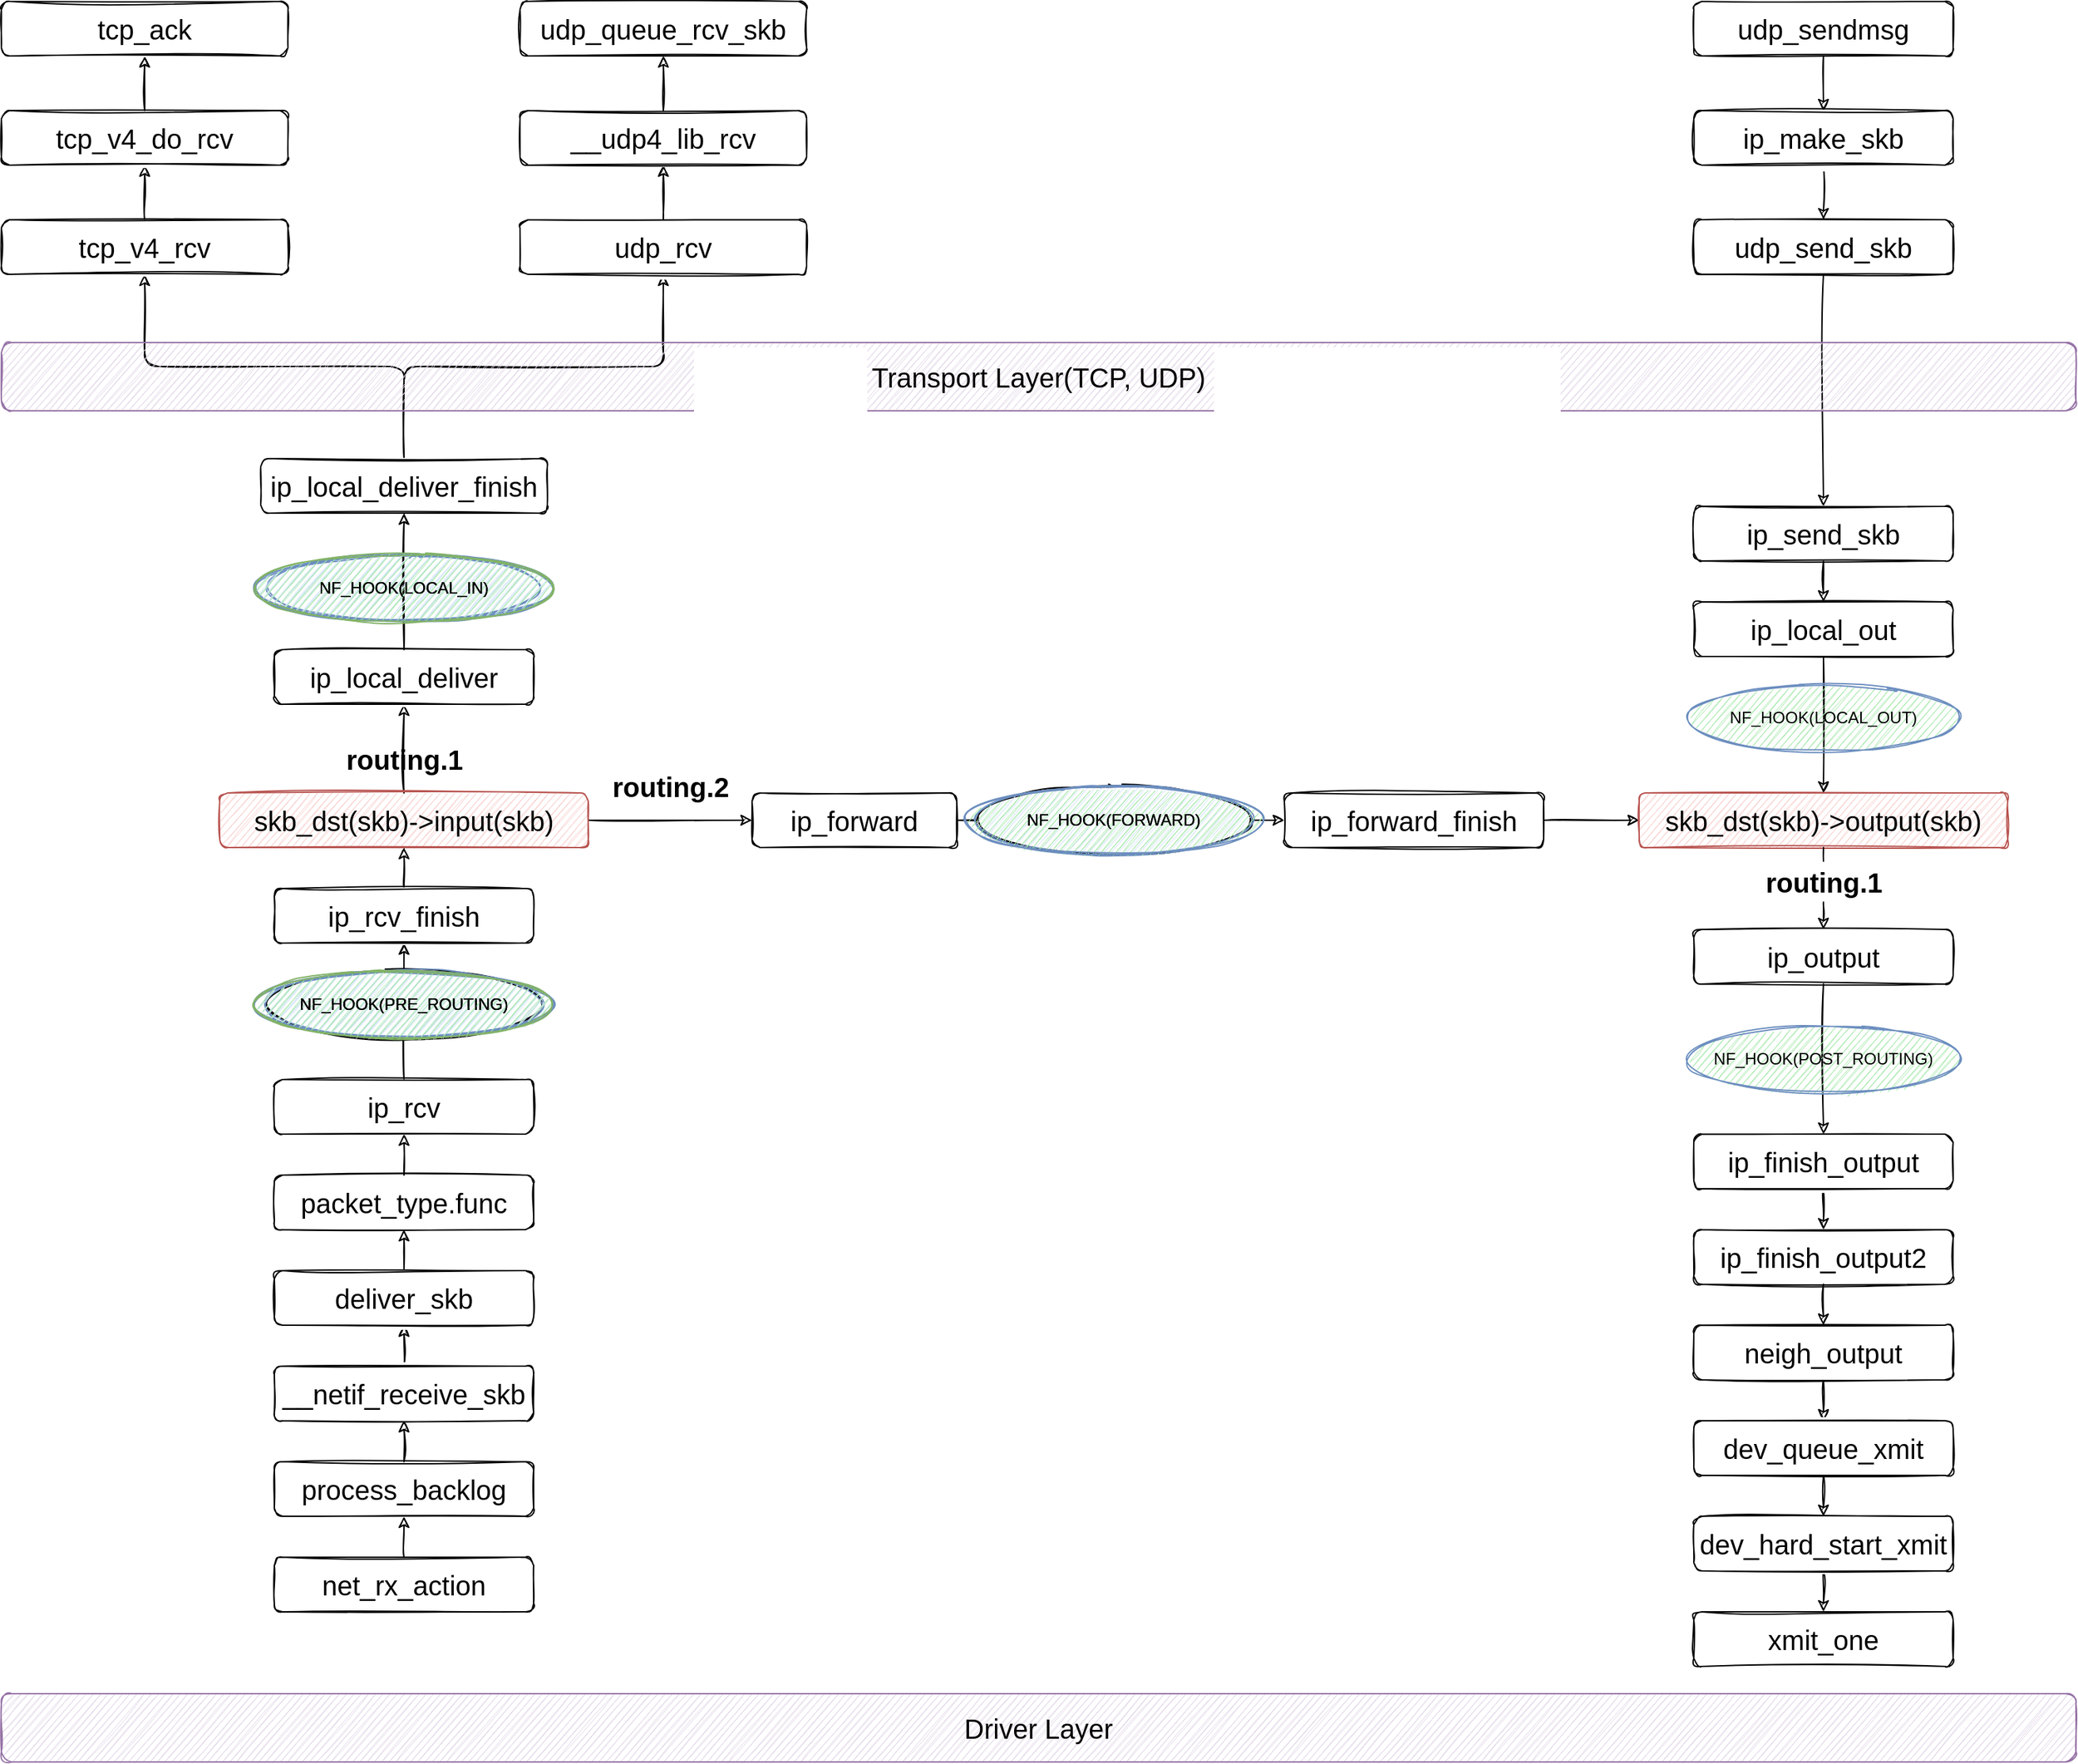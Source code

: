 <mxfile version="16.0.0" type="device" pages="3"><diagram id="WF8TQDrix8E3Pu3KkRuC" name="outline"><mxGraphModel dx="3038" dy="2431" grid="1" gridSize="10" guides="1" tooltips="1" connect="1" arrows="1" fold="1" page="1" pageScale="1" pageWidth="850" pageHeight="1100" math="1" shadow="0"><root><mxCell id="0"/><mxCell id="1" parent="0"/><mxCell id="8" style="edgeStyle=none;html=1;entryX=0.5;entryY=1;entryDx=0;entryDy=0;sketch=1;" parent="1" source="3" target="4" edge="1"><mxGeometry relative="1" as="geometry"/></mxCell><mxCell id="3" value="net_rx_action" style="whiteSpace=wrap;html=1;fontSize=20;sketch=1;rounded=1;" parent="1" vertex="1"><mxGeometry x="160" y="420" width="190" height="40" as="geometry"/></mxCell><mxCell id="9" style="edgeStyle=none;html=1;entryX=0.5;entryY=1;entryDx=0;entryDy=0;sketch=1;" parent="1" source="4" target="5" edge="1"><mxGeometry relative="1" as="geometry"/></mxCell><mxCell id="4" value="process_backlog" style="whiteSpace=wrap;html=1;fontSize=20;sketch=1;rounded=1;" parent="1" vertex="1"><mxGeometry x="160" y="350" width="190" height="40" as="geometry"/></mxCell><mxCell id="10" style="edgeStyle=none;html=1;entryX=0.5;entryY=1;entryDx=0;entryDy=0;sketch=1;" parent="1" source="5" target="6" edge="1"><mxGeometry relative="1" as="geometry"/></mxCell><mxCell id="5" value="__netif_receive_skb" style="whiteSpace=wrap;html=1;fontSize=20;sketch=1;rounded=1;" parent="1" vertex="1"><mxGeometry x="160" y="280" width="190" height="40" as="geometry"/></mxCell><mxCell id="11" style="edgeStyle=none;html=1;sketch=1;" parent="1" source="6" target="7" edge="1"><mxGeometry relative="1" as="geometry"/></mxCell><mxCell id="6" value="deliver_skb" style="whiteSpace=wrap;html=1;fontSize=20;sketch=1;rounded=1;" parent="1" vertex="1"><mxGeometry x="160" y="210" width="190" height="40" as="geometry"/></mxCell><mxCell id="14" style="edgeStyle=none;html=1;entryX=0.5;entryY=1;entryDx=0;entryDy=0;sketch=1;" parent="1" source="7" target="13" edge="1"><mxGeometry relative="1" as="geometry"/></mxCell><mxCell id="7" value="packet_type.func" style="whiteSpace=wrap;html=1;fontSize=20;sketch=1;rounded=1;" parent="1" vertex="1"><mxGeometry x="160" y="140" width="190" height="40" as="geometry"/></mxCell><mxCell id="16" style="edgeStyle=none;html=1;entryX=0.5;entryY=1;entryDx=0;entryDy=0;sketch=1;" parent="1" source="13" target="15" edge="1"><mxGeometry relative="1" as="geometry"/></mxCell><mxCell id="13" value="ip_rcv" style="whiteSpace=wrap;html=1;fontSize=20;sketch=1;rounded=1;" parent="1" vertex="1"><mxGeometry x="160" y="70" width="190" height="40" as="geometry"/></mxCell><mxCell id="19" style="edgeStyle=none;html=1;entryX=0.5;entryY=1;entryDx=0;entryDy=0;sketch=1;" parent="1" source="15" target="18" edge="1"><mxGeometry relative="1" as="geometry"/></mxCell><mxCell id="15" value="ip_rcv_finish" style="whiteSpace=wrap;html=1;fontSize=20;sketch=1;rounded=1;" parent="1" vertex="1"><mxGeometry x="160" y="-70" width="190" height="40" as="geometry"/></mxCell><mxCell id="17" value="NF_HOOK(PRE_ROUTING)" style="ellipse;whiteSpace=wrap;html=1;sketch=1;rounded=1;" parent="1" vertex="1"><mxGeometry x="150" y="-10" width="210" height="50" as="geometry"/></mxCell><mxCell id="22" style="edgeStyle=none;html=1;sketch=1;" parent="1" source="18" target="21" edge="1"><mxGeometry relative="1" as="geometry"/></mxCell><mxCell id="23" style="edgeStyle=none;html=1;entryX=0.5;entryY=1;entryDx=0;entryDy=0;sketch=1;" parent="1" source="18" target="20" edge="1"><mxGeometry relative="1" as="geometry"/></mxCell><mxCell id="18" value="skb_dst(skb)-&amp;gt;input(skb)" style="whiteSpace=wrap;html=1;fontSize=20;sketch=1;rounded=1;fillColor=#f8cecc;strokeColor=#b85450;" parent="1" vertex="1"><mxGeometry x="120" y="-140" width="270" height="40" as="geometry"/></mxCell><mxCell id="25" style="edgeStyle=none;html=1;sketch=1;" parent="1" source="20" target="24" edge="1"><mxGeometry relative="1" as="geometry"/></mxCell><mxCell id="20" value="ip_local_deliver" style="whiteSpace=wrap;html=1;fontSize=20;sketch=1;rounded=1;" parent="1" vertex="1"><mxGeometry x="160" y="-245" width="190" height="40" as="geometry"/></mxCell><mxCell id="35" style="edgeStyle=none;html=1;entryX=0;entryY=0.5;entryDx=0;entryDy=0;sketch=1;" parent="1" source="21" target="34" edge="1"><mxGeometry relative="1" as="geometry"><mxPoint x="780" y="-120" as="targetPoint"/></mxGeometry></mxCell><mxCell id="21" value="ip_forward" style="whiteSpace=wrap;html=1;fontSize=20;sketch=1;rounded=1;" parent="1" vertex="1"><mxGeometry x="510" y="-140" width="150" height="40" as="geometry"/></mxCell><mxCell id="uqpoFoul3p_Z3pqcFlaH-84" style="edgeStyle=orthogonalEdgeStyle;rounded=1;sketch=1;orthogonalLoop=1;jettySize=auto;html=1;entryX=0.5;entryY=1;entryDx=0;entryDy=0;fontSize=20;" parent="1" source="24" target="27" edge="1"><mxGeometry relative="1" as="geometry"/></mxCell><mxCell id="uqpoFoul3p_Z3pqcFlaH-85" style="edgeStyle=orthogonalEdgeStyle;rounded=1;sketch=1;orthogonalLoop=1;jettySize=auto;html=1;entryX=0.5;entryY=1;entryDx=0;entryDy=0;fontSize=20;" parent="1" source="24" target="uqpoFoul3p_Z3pqcFlaH-79" edge="1"><mxGeometry relative="1" as="geometry"/></mxCell><mxCell id="24" value="ip_local_deliver_finish" style="whiteSpace=wrap;html=1;fontSize=20;sketch=1;rounded=1;" parent="1" vertex="1"><mxGeometry x="150" y="-385" width="210" height="40" as="geometry"/></mxCell><mxCell id="26" value="NF_HOOK(LOCAL_IN)" style="ellipse;whiteSpace=wrap;html=1;sketch=1;rounded=1;fillColor=#dae8fc;strokeColor=#6c8ebf;" parent="1" vertex="1"><mxGeometry x="150" y="-315" width="210" height="50" as="geometry"/></mxCell><mxCell id="30" style="edgeStyle=none;html=1;entryX=0.5;entryY=1;entryDx=0;entryDy=0;sketch=1;" parent="1" source="27" target="29" edge="1"><mxGeometry relative="1" as="geometry"/></mxCell><mxCell id="27" value="tcp_v4_rcv" style="whiteSpace=wrap;html=1;fontSize=20;sketch=1;rounded=1;" parent="1" vertex="1"><mxGeometry x="-40" y="-560" width="210" height="40" as="geometry"/></mxCell><mxCell id="33" style="edgeStyle=none;html=1;entryX=0.5;entryY=1;entryDx=0;entryDy=0;sketch=1;" parent="1" source="29" target="31" edge="1"><mxGeometry relative="1" as="geometry"/></mxCell><mxCell id="29" value="tcp_v4_do_rcv" style="whiteSpace=wrap;html=1;fontSize=20;sketch=1;rounded=1;" parent="1" vertex="1"><mxGeometry x="-40" y="-640" width="210" height="40" as="geometry"/></mxCell><mxCell id="31" value="tcp_ack" style="whiteSpace=wrap;html=1;fontSize=20;sketch=1;rounded=1;" parent="1" vertex="1"><mxGeometry x="-40" y="-720" width="210" height="40" as="geometry"/></mxCell><mxCell id="38" style="edgeStyle=none;html=1;sketch=1;" parent="1" source="34" target="37" edge="1"><mxGeometry relative="1" as="geometry"/></mxCell><mxCell id="34" value="ip_forward_finish" style="whiteSpace=wrap;html=1;fontSize=20;sketch=1;rounded=1;" parent="1" vertex="1"><mxGeometry x="900" y="-140" width="190" height="40" as="geometry"/></mxCell><mxCell id="36" value="NF_HOOK(FORWARD)" style="ellipse;whiteSpace=wrap;html=1;sketch=1;rounded=1;" parent="1" vertex="1"><mxGeometry x="670" y="-145" width="210" height="50" as="geometry"/></mxCell><mxCell id="40" style="edgeStyle=none;html=1;entryX=0.5;entryY=0;entryDx=0;entryDy=0;sketch=1;startArrow=none;" parent="1" source="uqpoFoul3p_Z3pqcFlaH-86" target="39" edge="1"><mxGeometry relative="1" as="geometry"/></mxCell><mxCell id="37" value="skb_dst(skb)-&amp;gt;output(skb)" style="whiteSpace=wrap;html=1;fontSize=20;sketch=1;rounded=1;fillColor=#f8cecc;strokeColor=#b85450;" parent="1" vertex="1"><mxGeometry x="1160" y="-140" width="270" height="40" as="geometry"/></mxCell><mxCell id="43" style="edgeStyle=none;html=1;entryX=0.5;entryY=0;entryDx=0;entryDy=0;sketch=1;" parent="1" source="39" target="41" edge="1"><mxGeometry relative="1" as="geometry"/></mxCell><mxCell id="39" value="ip_output" style="whiteSpace=wrap;html=1;fontSize=20;sketch=1;rounded=1;" parent="1" vertex="1"><mxGeometry x="1200" y="-40" width="190" height="40" as="geometry"/></mxCell><mxCell id="44" style="edgeStyle=none;html=1;sketch=1;" parent="1" source="41" target="42" edge="1"><mxGeometry relative="1" as="geometry"/></mxCell><mxCell id="41" value="ip_finish_output" style="whiteSpace=wrap;html=1;fontSize=20;sketch=1;rounded=1;" parent="1" vertex="1"><mxGeometry x="1200" y="110" width="190" height="40" as="geometry"/></mxCell><mxCell id="50" style="edgeStyle=none;html=1;entryX=0.5;entryY=0;entryDx=0;entryDy=0;sketch=1;" parent="1" source="42" target="46" edge="1"><mxGeometry relative="1" as="geometry"/></mxCell><mxCell id="42" value="ip_finish_output2" style="whiteSpace=wrap;html=1;fontSize=20;sketch=1;rounded=1;" parent="1" vertex="1"><mxGeometry x="1200" y="180" width="190" height="40" as="geometry"/></mxCell><mxCell id="45" value="NF_HOOK(POST_ROUTING)" style="ellipse;whiteSpace=wrap;html=1;sketch=1;rounded=1;fillColor=#A2E8A7;strokeColor=#6c8ebf;" parent="1" vertex="1"><mxGeometry x="1190" y="30" width="210" height="50" as="geometry"/></mxCell><mxCell id="51" style="edgeStyle=none;html=1;entryX=0.5;entryY=0;entryDx=0;entryDy=0;sketch=1;" parent="1" source="46" target="47" edge="1"><mxGeometry relative="1" as="geometry"/></mxCell><mxCell id="46" value="neigh_output" style="whiteSpace=wrap;html=1;fontSize=20;sketch=1;rounded=1;" parent="1" vertex="1"><mxGeometry x="1200" y="250" width="190" height="40" as="geometry"/></mxCell><mxCell id="52" style="edgeStyle=none;html=1;entryX=0.5;entryY=0;entryDx=0;entryDy=0;sketch=1;" parent="1" source="47" target="48" edge="1"><mxGeometry relative="1" as="geometry"/></mxCell><mxCell id="47" value="dev_queue_xmit" style="whiteSpace=wrap;html=1;fontSize=20;sketch=1;rounded=1;" parent="1" vertex="1"><mxGeometry x="1200" y="320" width="190" height="40" as="geometry"/></mxCell><mxCell id="69" style="edgeStyle=none;html=1;entryX=0.5;entryY=0;entryDx=0;entryDy=0;sketch=1;" parent="1" source="48" target="70" edge="1"><mxGeometry relative="1" as="geometry"><mxPoint x="1295" y="560" as="targetPoint"/></mxGeometry></mxCell><mxCell id="48" value="dev_hard_start_xmit" style="whiteSpace=wrap;html=1;fontSize=20;sketch=1;rounded=1;" parent="1" vertex="1"><mxGeometry x="1200" y="390" width="190" height="40" as="geometry"/></mxCell><mxCell id="61" style="edgeStyle=none;html=1;sketch=1;" parent="1" source="53" target="54" edge="1"><mxGeometry relative="1" as="geometry"/></mxCell><mxCell id="53" value="udp_send_skb" style="whiteSpace=wrap;html=1;fontSize=20;sketch=1;rounded=1;" parent="1" vertex="1"><mxGeometry x="1200" y="-560" width="190" height="40" as="geometry"/></mxCell><mxCell id="60" style="edgeStyle=none;html=1;entryX=0.5;entryY=0;entryDx=0;entryDy=0;sketch=1;" parent="1" source="54" target="55" edge="1"><mxGeometry relative="1" as="geometry"/></mxCell><mxCell id="54" value="ip_send_skb" style="whiteSpace=wrap;html=1;fontSize=20;sketch=1;rounded=1;" parent="1" vertex="1"><mxGeometry x="1200" y="-350" width="190" height="40" as="geometry"/></mxCell><mxCell id="59" style="edgeStyle=none;html=1;entryX=0.5;entryY=0;entryDx=0;entryDy=0;sketch=1;" parent="1" source="55" target="37" edge="1"><mxGeometry relative="1" as="geometry"/></mxCell><mxCell id="55" value="ip_local_out" style="whiteSpace=wrap;html=1;fontSize=20;sketch=1;rounded=1;" parent="1" vertex="1"><mxGeometry x="1200" y="-280" width="190" height="40" as="geometry"/></mxCell><mxCell id="58" value="NF_HOOK(LOCAL_OUT)" style="ellipse;whiteSpace=wrap;html=1;sketch=1;rounded=1;fillColor=#A2E8A7;strokeColor=#6c8ebf;" parent="1" vertex="1"><mxGeometry x="1190" y="-220" width="210" height="50" as="geometry"/></mxCell><mxCell id="68" style="edgeStyle=none;html=1;sketch=1;" parent="1" source="64" target="66" edge="1"><mxGeometry relative="1" as="geometry"/></mxCell><mxCell id="64" value="udp_sendmsg" style="whiteSpace=wrap;html=1;fontSize=20;sketch=1;rounded=1;" parent="1" vertex="1"><mxGeometry x="1200" y="-720" width="190" height="40" as="geometry"/></mxCell><mxCell id="67" style="edgeStyle=none;html=1;sketch=1;" parent="1" source="66" target="53" edge="1"><mxGeometry relative="1" as="geometry"/></mxCell><mxCell id="66" value="ip_make_skb" style="whiteSpace=wrap;html=1;fontSize=20;sketch=1;rounded=1;" parent="1" vertex="1"><mxGeometry x="1200" y="-640" width="190" height="40" as="geometry"/></mxCell><mxCell id="70" value="xmit_one" style="whiteSpace=wrap;html=1;fontSize=20;sketch=1;rounded=1;" parent="1" vertex="1"><mxGeometry x="1200" y="460" width="190" height="40" as="geometry"/></mxCell><mxCell id="uqpoFoul3p_Z3pqcFlaH-72" value="NF_HOOK(PRE_ROUTING)" style="ellipse;whiteSpace=wrap;html=1;sketch=1;rounded=1;fillColor=#dae8fc;strokeColor=#6c8ebf;" parent="1" vertex="1"><mxGeometry x="150" y="-10" width="210" height="50" as="geometry"/></mxCell><mxCell id="uqpoFoul3p_Z3pqcFlaH-73" value="NF_HOOK(FORWARD)" style="ellipse;whiteSpace=wrap;html=1;sketch=1;rounded=1;fillColor=#dae8fc;strokeColor=#6c8ebf;" parent="1" vertex="1"><mxGeometry x="670" y="-145" width="210" height="50" as="geometry"/></mxCell><mxCell id="uqpoFoul3p_Z3pqcFlaH-77" value="routing.1" style="text;html=1;align=center;verticalAlign=middle;resizable=0;points=[];autosize=1;strokeColor=none;fillColor=none;fontSize=20;fontStyle=1" parent="1" vertex="1"><mxGeometry x="205" y="-180" width="100" height="30" as="geometry"/></mxCell><mxCell id="uqpoFoul3p_Z3pqcFlaH-78" value="routing.2" style="text;html=1;align=center;verticalAlign=middle;resizable=0;points=[];autosize=1;strokeColor=none;fillColor=none;fontSize=20;fontStyle=1" parent="1" vertex="1"><mxGeometry x="400" y="-160" width="100" height="30" as="geometry"/></mxCell><mxCell id="uqpoFoul3p_Z3pqcFlaH-81" style="edgeStyle=orthogonalEdgeStyle;rounded=1;sketch=1;orthogonalLoop=1;jettySize=auto;html=1;entryX=0.5;entryY=1;entryDx=0;entryDy=0;fontSize=20;" parent="1" source="uqpoFoul3p_Z3pqcFlaH-79" target="uqpoFoul3p_Z3pqcFlaH-80" edge="1"><mxGeometry relative="1" as="geometry"/></mxCell><mxCell id="uqpoFoul3p_Z3pqcFlaH-79" value="udp_rcv" style="whiteSpace=wrap;html=1;fontSize=20;sketch=1;rounded=1;" parent="1" vertex="1"><mxGeometry x="340" y="-560" width="210" height="40" as="geometry"/></mxCell><mxCell id="uqpoFoul3p_Z3pqcFlaH-83" style="edgeStyle=orthogonalEdgeStyle;rounded=1;sketch=1;orthogonalLoop=1;jettySize=auto;html=1;fontSize=20;" parent="1" source="uqpoFoul3p_Z3pqcFlaH-80" target="uqpoFoul3p_Z3pqcFlaH-82" edge="1"><mxGeometry relative="1" as="geometry"/></mxCell><mxCell id="uqpoFoul3p_Z3pqcFlaH-80" value="__udp4_lib_rcv" style="whiteSpace=wrap;html=1;fontSize=20;sketch=1;rounded=1;" parent="1" vertex="1"><mxGeometry x="340" y="-640" width="210" height="40" as="geometry"/></mxCell><mxCell id="uqpoFoul3p_Z3pqcFlaH-82" value="udp_queue_rcv_skb" style="whiteSpace=wrap;html=1;fontSize=20;sketch=1;rounded=1;" parent="1" vertex="1"><mxGeometry x="340" y="-720" width="210" height="40" as="geometry"/></mxCell><mxCell id="uqpoFoul3p_Z3pqcFlaH-86" value="routing.1" style="text;html=1;align=center;verticalAlign=middle;resizable=0;points=[];autosize=1;strokeColor=none;fillColor=none;fontSize=20;fontStyle=1" parent="1" vertex="1"><mxGeometry x="1245" y="-90" width="100" height="30" as="geometry"/></mxCell><mxCell id="uqpoFoul3p_Z3pqcFlaH-87" value="" style="edgeStyle=none;html=1;entryX=0.5;entryY=0;entryDx=0;entryDy=0;sketch=1;endArrow=none;" parent="1" source="37" target="uqpoFoul3p_Z3pqcFlaH-86" edge="1"><mxGeometry relative="1" as="geometry"><mxPoint x="1295" y="-100" as="sourcePoint"/><mxPoint x="1295" y="-40" as="targetPoint"/></mxGeometry></mxCell><mxCell id="7pCYdvlI91wZP-YDG399-70" value="Driver Layer" style="whiteSpace=wrap;html=1;fontSize=20;sketch=1;rounded=1;fillColor=#e1d5e7;strokeColor=#9673a6;" vertex="1" parent="1"><mxGeometry x="-40" y="520" width="1520" height="50" as="geometry"/></mxCell><mxCell id="7pCYdvlI91wZP-YDG399-71" value="Transport Layer(TCP, UDP)" style="whiteSpace=wrap;html=1;fontSize=20;sketch=1;rounded=1;fillColor=#e1d5e7;strokeColor=#9673a6;" vertex="1" parent="1"><mxGeometry x="-40" y="-470" width="1520" height="50" as="geometry"/></mxCell><mxCell id="7pCYdvlI91wZP-YDG399-72" value="NF_HOOK(PRE_ROUTING)" style="ellipse;whiteSpace=wrap;html=1;sketch=1;rounded=1;fillColor=#dae8fc;strokeColor=#6c8ebf;" vertex="1" parent="1"><mxGeometry x="150" y="-10" width="210" height="50" as="geometry"/></mxCell><mxCell id="7pCYdvlI91wZP-YDG399-73" value="NF_HOOK(LOCAL_IN)" style="ellipse;whiteSpace=wrap;html=1;sketch=1;rounded=1;fillColor=#dae8fc;strokeColor=#6c8ebf;" vertex="1" parent="1"><mxGeometry x="150" y="-315" width="210" height="50" as="geometry"/></mxCell><mxCell id="7pCYdvlI91wZP-YDG399-74" value="NF_HOOK(PRE_ROUTING)" style="ellipse;whiteSpace=wrap;html=1;sketch=1;rounded=1;fillColor=#dae8fc;strokeColor=#6c8ebf;" vertex="1" parent="1"><mxGeometry x="150" y="-10" width="210" height="50" as="geometry"/></mxCell><mxCell id="7pCYdvlI91wZP-YDG399-75" value="NF_HOOK(LOCAL_IN)" style="ellipse;whiteSpace=wrap;html=1;sketch=1;rounded=1;fillColor=#dae8fc;strokeColor=#6c8ebf;" vertex="1" parent="1"><mxGeometry x="150" y="-315" width="210" height="50" as="geometry"/></mxCell><mxCell id="7pCYdvlI91wZP-YDG399-76" value="NF_HOOK(PRE_ROUTING)" style="ellipse;whiteSpace=wrap;html=1;sketch=1;rounded=1;fillColor=#A2E8A7;strokeColor=#82b366;" vertex="1" parent="1"><mxGeometry x="150" y="-10" width="210" height="50" as="geometry"/></mxCell><mxCell id="7pCYdvlI91wZP-YDG399-77" value="NF_HOOK(LOCAL_IN)" style="ellipse;whiteSpace=wrap;html=1;sketch=1;rounded=1;fillColor=#A2E8A7;strokeColor=#82b366;" vertex="1" parent="1"><mxGeometry x="150" y="-315" width="210" height="50" as="geometry"/></mxCell><mxCell id="7pCYdvlI91wZP-YDG399-78" value="NF_HOOK(FORWARD)" style="ellipse;whiteSpace=wrap;html=1;sketch=1;rounded=1;fillColor=#A2E8A7;strokeColor=#6c8ebf;" vertex="1" parent="1"><mxGeometry x="670" y="-145" width="210" height="50" as="geometry"/></mxCell></root></mxGraphModel></diagram><diagram id="u36vSgisKW6UntgGQqqp" name="veth"><mxGraphModel dx="1038" dy="649" grid="1" gridSize="10" guides="1" tooltips="1" connect="1" arrows="1" fold="1" page="1" pageScale="1" pageWidth="850" pageHeight="1100" math="0" shadow="0"><root><mxCell id="KUZxUF0tMMy5LbFuy8yn-0"/><mxCell id="KUZxUF0tMMy5LbFuy8yn-1" parent="KUZxUF0tMMy5LbFuy8yn-0"/><mxCell id="KUZxUF0tMMy5LbFuy8yn-2" value="" style="whiteSpace=wrap;html=1;fontSize=18;sketch=1;fillColor=#f5f5f5;fontColor=#333333;strokeColor=#666666;" parent="KUZxUF0tMMy5LbFuy8yn-1" vertex="1"><mxGeometry x="110" y="130" width="270" height="80" as="geometry"/></mxCell><mxCell id="KUZxUF0tMMy5LbFuy8yn-3" value="Namespace0" style="text;html=1;align=center;verticalAlign=middle;resizable=0;points=[];autosize=1;strokeColor=none;fillColor=none;fontSize=18;sketch=1;" parent="KUZxUF0tMMy5LbFuy8yn-1" vertex="1"><mxGeometry x="185" y="95" width="120" height="30" as="geometry"/></mxCell><mxCell id="KUZxUF0tMMy5LbFuy8yn-4" value="192.168.10.1/24" style="whiteSpace=wrap;html=1;fontSize=18;sketch=1;fillColor=#f8cecc;strokeColor=#b85450;" parent="KUZxUF0tMMy5LbFuy8yn-1" vertex="1"><mxGeometry x="145" y="150" width="200" height="40" as="geometry"/></mxCell><mxCell id="KUZxUF0tMMy5LbFuy8yn-5" value="" style="whiteSpace=wrap;html=1;fontSize=18;sketch=1;fillColor=#f5f5f5;fontColor=#333333;strokeColor=#666666;" parent="KUZxUF0tMMy5LbFuy8yn-1" vertex="1"><mxGeometry x="580" y="130" width="270" height="80" as="geometry"/></mxCell><mxCell id="KUZxUF0tMMy5LbFuy8yn-6" value="Namespace1" style="text;html=1;align=center;verticalAlign=middle;resizable=0;points=[];autosize=1;strokeColor=none;fillColor=none;fontSize=18;sketch=1;" parent="KUZxUF0tMMy5LbFuy8yn-1" vertex="1"><mxGeometry x="655" y="95" width="120" height="30" as="geometry"/></mxCell><mxCell id="KUZxUF0tMMy5LbFuy8yn-7" value="192.168.10.2/24" style="whiteSpace=wrap;html=1;fontSize=18;sketch=1;fillColor=#f8cecc;strokeColor=#b85450;" parent="KUZxUF0tMMy5LbFuy8yn-1" vertex="1"><mxGeometry x="615" y="150" width="200" height="40" as="geometry"/></mxCell><mxCell id="KUZxUF0tMMy5LbFuy8yn-8" value="veth0" style="whiteSpace=wrap;html=1;fontSize=18;sketch=1;fillColor=#dae8fc;strokeColor=#6c8ebf;" parent="KUZxUF0tMMy5LbFuy8yn-1" vertex="1"><mxGeometry x="345" y="145" width="75" height="50" as="geometry"/></mxCell><mxCell id="KUZxUF0tMMy5LbFuy8yn-9" value="veth1" style="whiteSpace=wrap;html=1;fontSize=18;sketch=1;fillColor=#dae8fc;strokeColor=#6c8ebf;" parent="KUZxUF0tMMy5LbFuy8yn-1" vertex="1"><mxGeometry x="535" y="145" width="80" height="50" as="geometry"/></mxCell><mxCell id="KUZxUF0tMMy5LbFuy8yn-10" value="" style="endArrow=classic;html=1;fontSize=18;exitX=1;exitY=0.25;exitDx=0;exitDy=0;entryX=0;entryY=0.25;entryDx=0;entryDy=0;sketch=1;" parent="KUZxUF0tMMy5LbFuy8yn-1" source="KUZxUF0tMMy5LbFuy8yn-8" target="KUZxUF0tMMy5LbFuy8yn-9" edge="1"><mxGeometry width="50" height="50" relative="1" as="geometry"><mxPoint x="490" y="320" as="sourcePoint"/><mxPoint x="540" y="270" as="targetPoint"/></mxGeometry></mxCell><mxCell id="KUZxUF0tMMy5LbFuy8yn-11" value="" style="endArrow=classic;html=1;fontSize=18;exitX=0;exitY=0.75;exitDx=0;exitDy=0;entryX=1;entryY=0.75;entryDx=0;entryDy=0;sketch=1;" parent="KUZxUF0tMMy5LbFuy8yn-1" source="KUZxUF0tMMy5LbFuy8yn-9" target="KUZxUF0tMMy5LbFuy8yn-8" edge="1"><mxGeometry width="50" height="50" relative="1" as="geometry"><mxPoint x="430" y="170" as="sourcePoint"/><mxPoint x="420" y="210" as="targetPoint"/></mxGeometry></mxCell></root></mxGraphModel></diagram><diagram id="G7wCO2WxFspQ81E_qQDW" name="docker"><mxGraphModel dx="1483" dy="927" grid="1" gridSize="10" guides="1" tooltips="1" connect="1" arrows="1" fold="1" page="1" pageScale="1" pageWidth="827" pageHeight="1169" math="0" shadow="0"><root><mxCell id="toDxcpczKBTPmZO5njt--0"/><mxCell id="toDxcpczKBTPmZO5njt--1" parent="toDxcpczKBTPmZO5njt--0"/><mxCell id="Jn0o_-Qnfw8ouwS1SkmA-17" value="" style="whiteSpace=wrap;html=1;fontSize=18;sketch=1;rounded=1;arcSize=4;" vertex="1" parent="toDxcpczKBTPmZO5njt--1"><mxGeometry x="60" y="60" width="900" height="550" as="geometry"/></mxCell><mxCell id="vIpEGBDnxBOKCLveG7U4-0" value="Container0" style="whiteSpace=wrap;html=1;fontSize=18;sketch=1;fillColor=#ffe6cc;strokeColor=#d79b00;" vertex="1" parent="toDxcpczKBTPmZO5njt--1"><mxGeometry x="90" y="120" width="230" height="80" as="geometry"/></mxCell><mxCell id="Jn0o_-Qnfw8ouwS1SkmA-11" style="edgeStyle=orthogonalEdgeStyle;rounded=1;sketch=1;orthogonalLoop=1;jettySize=auto;html=1;fontSize=20;" edge="1" parent="toDxcpczKBTPmZO5njt--1" source="vIpEGBDnxBOKCLveG7U4-1" target="Jn0o_-Qnfw8ouwS1SkmA-7"><mxGeometry relative="1" as="geometry"/></mxCell><mxCell id="vIpEGBDnxBOKCLveG7U4-1" value="eth0" style="whiteSpace=wrap;html=1;fontSize=18;sketch=1;fillColor=#dae8fc;strokeColor=#6c8ebf;" vertex="1" parent="toDxcpczKBTPmZO5njt--1"><mxGeometry x="160" y="180" width="100" height="40" as="geometry"/></mxCell><mxCell id="Jn0o_-Qnfw8ouwS1SkmA-2" value="Container1" style="whiteSpace=wrap;html=1;fontSize=18;sketch=1;fillColor=#ffe6cc;strokeColor=#d79b00;" vertex="1" parent="toDxcpczKBTPmZO5njt--1"><mxGeometry x="390" y="120" width="230" height="80" as="geometry"/></mxCell><mxCell id="Jn0o_-Qnfw8ouwS1SkmA-12" style="edgeStyle=orthogonalEdgeStyle;rounded=1;sketch=1;orthogonalLoop=1;jettySize=auto;html=1;entryX=0.5;entryY=0;entryDx=0;entryDy=0;fontSize=20;" edge="1" parent="toDxcpczKBTPmZO5njt--1" source="Jn0o_-Qnfw8ouwS1SkmA-3" target="Jn0o_-Qnfw8ouwS1SkmA-8"><mxGeometry relative="1" as="geometry"/></mxCell><mxCell id="Jn0o_-Qnfw8ouwS1SkmA-3" value="eth1" style="whiteSpace=wrap;html=1;fontSize=18;sketch=1;fillColor=#dae8fc;strokeColor=#6c8ebf;" vertex="1" parent="toDxcpczKBTPmZO5njt--1"><mxGeometry x="460" y="180" width="100" height="40" as="geometry"/></mxCell><mxCell id="Jn0o_-Qnfw8ouwS1SkmA-4" value="Container2" style="whiteSpace=wrap;html=1;fontSize=18;sketch=1;fillColor=#ffe6cc;strokeColor=#d79b00;" vertex="1" parent="toDxcpczKBTPmZO5njt--1"><mxGeometry x="690" y="120" width="230" height="80" as="geometry"/></mxCell><mxCell id="Jn0o_-Qnfw8ouwS1SkmA-13" style="edgeStyle=orthogonalEdgeStyle;rounded=1;sketch=1;orthogonalLoop=1;jettySize=auto;html=1;entryX=0.5;entryY=0;entryDx=0;entryDy=0;fontSize=20;" edge="1" parent="toDxcpczKBTPmZO5njt--1" source="Jn0o_-Qnfw8ouwS1SkmA-5" target="Jn0o_-Qnfw8ouwS1SkmA-9"><mxGeometry relative="1" as="geometry"/></mxCell><mxCell id="Jn0o_-Qnfw8ouwS1SkmA-5" value="eth2" style="whiteSpace=wrap;html=1;fontSize=18;sketch=1;fillColor=#dae8fc;strokeColor=#6c8ebf;" vertex="1" parent="toDxcpczKBTPmZO5njt--1"><mxGeometry x="760" y="180" width="100" height="40" as="geometry"/></mxCell><mxCell id="Jn0o_-Qnfw8ouwS1SkmA-15" style="edgeStyle=orthogonalEdgeStyle;rounded=1;sketch=1;orthogonalLoop=1;jettySize=auto;html=1;fontSize=20;" edge="1" parent="toDxcpczKBTPmZO5njt--1" source="Jn0o_-Qnfw8ouwS1SkmA-6" target="Jn0o_-Qnfw8ouwS1SkmA-14"><mxGeometry relative="1" as="geometry"/></mxCell><mxCell id="Jn0o_-Qnfw8ouwS1SkmA-6" value="Docker0 172.10.0.1/16" style="whiteSpace=wrap;html=1;fontSize=18;sketch=1;fillColor=#ffe6cc;strokeColor=#d79b00;" vertex="1" parent="toDxcpczKBTPmZO5njt--1"><mxGeometry x="80" y="360" width="860" height="80" as="geometry"/></mxCell><mxCell id="Jn0o_-Qnfw8ouwS1SkmA-7" value="veth0" style="whiteSpace=wrap;html=1;fontSize=18;sketch=1;fillColor=#dae8fc;strokeColor=#6c8ebf;" vertex="1" parent="toDxcpczKBTPmZO5njt--1"><mxGeometry x="160" y="340" width="100" height="40" as="geometry"/></mxCell><mxCell id="Jn0o_-Qnfw8ouwS1SkmA-8" value="veth1" style="whiteSpace=wrap;html=1;fontSize=18;sketch=1;fillColor=#dae8fc;strokeColor=#6c8ebf;" vertex="1" parent="toDxcpczKBTPmZO5njt--1"><mxGeometry x="460" y="340" width="100" height="40" as="geometry"/></mxCell><mxCell id="Jn0o_-Qnfw8ouwS1SkmA-9" value="veth2" style="whiteSpace=wrap;html=1;fontSize=18;sketch=1;fillColor=#dae8fc;strokeColor=#6c8ebf;" vertex="1" parent="toDxcpczKBTPmZO5njt--1"><mxGeometry x="760" y="340" width="100" height="40" as="geometry"/></mxCell><mxCell id="Jn0o_-Qnfw8ouwS1SkmA-14" value="eth0(physical)" style="whiteSpace=wrap;html=1;fontSize=18;sketch=1;fillColor=#dae8fc;strokeColor=#6c8ebf;" vertex="1" parent="toDxcpczKBTPmZO5njt--1"><mxGeometry x="420" y="585" width="180" height="45" as="geometry"/></mxCell><mxCell id="Jn0o_-Qnfw8ouwS1SkmA-16" value="ip_forward" style="text;html=1;align=center;verticalAlign=middle;resizable=0;points=[];autosize=1;strokeColor=none;fillColor=none;fontSize=20;" vertex="1" parent="toDxcpczKBTPmZO5njt--1"><mxGeometry x="510" y="500" width="110" height="30" as="geometry"/></mxCell><mxCell id="Jn0o_-Qnfw8ouwS1SkmA-18" value="Host" style="text;html=1;align=center;verticalAlign=middle;resizable=0;points=[];autosize=1;strokeColor=none;fillColor=none;fontSize=20;" vertex="1" parent="toDxcpczKBTPmZO5njt--1"><mxGeometry x="840" y="570" width="60" height="30" as="geometry"/></mxCell></root></mxGraphModel></diagram></mxfile>
